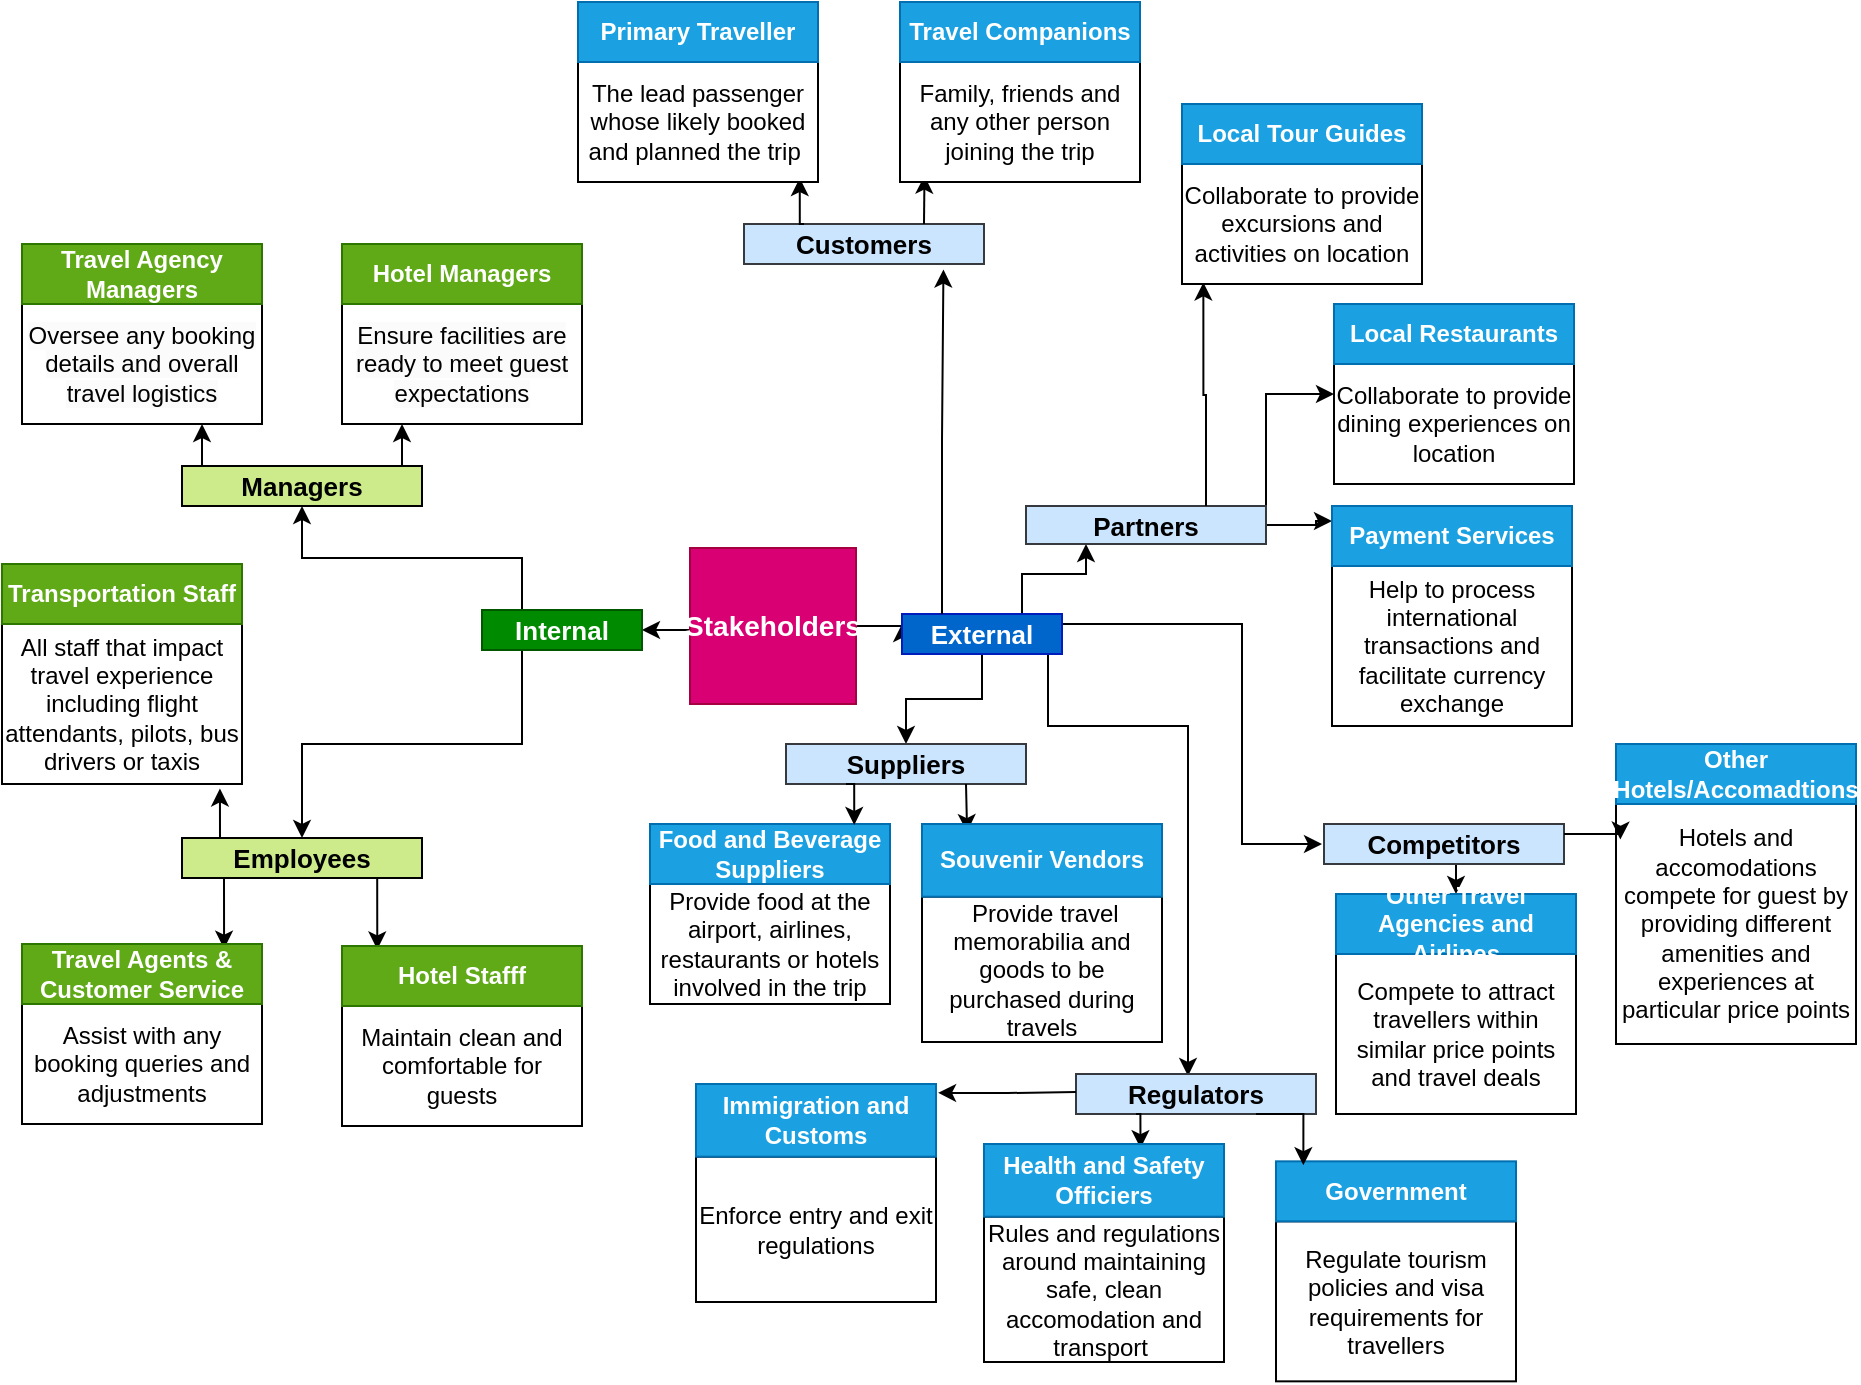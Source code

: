 <mxfile version="24.8.4">
  <diagram name="Page-1" id="8YRi8dTUrMT8eqwdldPJ">
    <mxGraphModel dx="1556" dy="877" grid="1" gridSize="10" guides="1" tooltips="1" connect="1" arrows="1" fold="1" page="1" pageScale="1" pageWidth="827" pageHeight="1169" math="0" shadow="0">
      <root>
        <mxCell id="0" />
        <mxCell id="1" parent="0" />
        <mxCell id="P5GfA2-9DteR8ejn-4df-153" style="edgeStyle=orthogonalEdgeStyle;rounded=0;orthogonalLoop=1;jettySize=auto;html=1;exitX=1;exitY=0.5;exitDx=0;exitDy=0;entryX=0;entryY=0.25;entryDx=0;entryDy=0;" edge="1" parent="1" source="P5GfA2-9DteR8ejn-4df-7" target="P5GfA2-9DteR8ejn-4df-44">
          <mxGeometry relative="1" as="geometry" />
        </mxCell>
        <mxCell id="P5GfA2-9DteR8ejn-4df-155" style="edgeStyle=orthogonalEdgeStyle;rounded=0;orthogonalLoop=1;jettySize=auto;html=1;exitX=0;exitY=0.5;exitDx=0;exitDy=0;entryX=1;entryY=0.5;entryDx=0;entryDy=0;" edge="1" parent="1" target="P5GfA2-9DteR8ejn-4df-18">
          <mxGeometry relative="1" as="geometry">
            <mxPoint x="366.0" y="343" as="sourcePoint" />
            <mxPoint x="342" y="345" as="targetPoint" />
          </mxGeometry>
        </mxCell>
        <mxCell id="P5GfA2-9DteR8ejn-4df-7" value="&lt;font style=&quot;font-size: 14px;&quot; color=&quot;#ffffff&quot;&gt;Stakeholders&lt;/font&gt;" style="rounded=0;whiteSpace=wrap;html=1;fillColor=#d80073;fontStyle=1;fontColor=#ffffff;strokeColor=#A50040;" vertex="1" parent="1">
          <mxGeometry x="357" y="302" width="83" height="78" as="geometry" />
        </mxCell>
        <mxCell id="P5GfA2-9DteR8ejn-4df-8" value="&lt;meta charset=&quot;utf-8&quot;&gt;&lt;span style=&quot;color: rgb(0, 0, 0); font-family: Helvetica; font-size: 12px; font-style: normal; font-variant-ligatures: normal; font-variant-caps: normal; font-weight: 400; letter-spacing: normal; orphans: 2; text-align: left; text-indent: 0px; text-transform: none; widows: 2; word-spacing: 0px; -webkit-text-stroke-width: 0px; white-space: normal; background-color: rgb(251, 251, 251); text-decoration-thickness: initial; text-decoration-style: initial; text-decoration-color: initial; display: inline !important; float: none;&quot;&gt;Oversee any booking details and overall travel logistics&lt;/span&gt;" style="rounded=0;whiteSpace=wrap;html=1;" vertex="1" parent="1">
          <mxGeometry x="23" y="180" width="120" height="60" as="geometry" />
        </mxCell>
        <mxCell id="P5GfA2-9DteR8ejn-4df-16" style="edgeStyle=orthogonalEdgeStyle;rounded=0;orthogonalLoop=1;jettySize=auto;html=1;exitX=0.25;exitY=0;exitDx=0;exitDy=0;entryX=0.75;entryY=1;entryDx=0;entryDy=0;" edge="1" parent="1" source="P5GfA2-9DteR8ejn-4df-10" target="P5GfA2-9DteR8ejn-4df-8">
          <mxGeometry relative="1" as="geometry" />
        </mxCell>
        <mxCell id="P5GfA2-9DteR8ejn-4df-17" style="edgeStyle=orthogonalEdgeStyle;rounded=0;orthogonalLoop=1;jettySize=auto;html=1;exitX=0.75;exitY=0;exitDx=0;exitDy=0;entryX=0.25;entryY=1;entryDx=0;entryDy=0;" edge="1" parent="1" source="P5GfA2-9DteR8ejn-4df-10" target="P5GfA2-9DteR8ejn-4df-14">
          <mxGeometry relative="1" as="geometry" />
        </mxCell>
        <mxCell id="P5GfA2-9DteR8ejn-4df-19" style="edgeStyle=orthogonalEdgeStyle;rounded=0;orthogonalLoop=1;jettySize=auto;html=1;exitX=0.25;exitY=0;exitDx=0;exitDy=0;entryX=0.5;entryY=1;entryDx=0;entryDy=0;" edge="1" parent="1" source="P5GfA2-9DteR8ejn-4df-18" target="P5GfA2-9DteR8ejn-4df-10">
          <mxGeometry relative="1" as="geometry" />
        </mxCell>
        <mxCell id="P5GfA2-9DteR8ejn-4df-10" value="Managers" style="rounded=0;whiteSpace=wrap;html=1;fillColor=#cdeb8b;strokeColor=default;fontStyle=1;fontSize=13;" vertex="1" parent="1">
          <mxGeometry x="103" y="261" width="120" height="20" as="geometry" />
        </mxCell>
        <mxCell id="P5GfA2-9DteR8ejn-4df-14" value="&lt;span style=&quot;color: rgb(0, 0, 0); font-family: Helvetica; font-size: 12px; font-style: normal; font-variant-ligatures: normal; font-variant-caps: normal; font-weight: 400; letter-spacing: normal; orphans: 2; text-align: left; text-indent: 0px; text-transform: none; widows: 2; word-spacing: 0px; -webkit-text-stroke-width: 0px; white-space: normal; background-color: rgb(251, 251, 251); text-decoration-thickness: initial; text-decoration-style: initial; text-decoration-color: initial; display: inline !important; float: none;&quot;&gt;Ensure facilities are ready to meet guest expectations&lt;/span&gt;" style="rounded=0;whiteSpace=wrap;html=1;" vertex="1" parent="1">
          <mxGeometry x="183" y="180" width="120" height="60" as="geometry" />
        </mxCell>
        <mxCell id="P5GfA2-9DteR8ejn-4df-22" style="edgeStyle=orthogonalEdgeStyle;rounded=0;orthogonalLoop=1;jettySize=auto;html=1;exitX=0.25;exitY=1;exitDx=0;exitDy=0;entryX=0.5;entryY=0;entryDx=0;entryDy=0;" edge="1" parent="1" source="P5GfA2-9DteR8ejn-4df-18" target="P5GfA2-9DteR8ejn-4df-21">
          <mxGeometry relative="1" as="geometry" />
        </mxCell>
        <mxCell id="P5GfA2-9DteR8ejn-4df-18" value="Internal" style="rounded=0;whiteSpace=wrap;html=1;fillColor=#008a00;fontColor=#ffffff;strokeColor=#005700;fontStyle=1;fontSize=13;" vertex="1" parent="1">
          <mxGeometry x="253" y="333" width="80" height="20" as="geometry" />
        </mxCell>
        <mxCell id="P5GfA2-9DteR8ejn-4df-21" value="Employees" style="rounded=0;whiteSpace=wrap;html=1;fillColor=#cdeb8b;strokeColor=default;fontStyle=1;fontSize=13;" vertex="1" parent="1">
          <mxGeometry x="103" y="447" width="120" height="20" as="geometry" />
        </mxCell>
        <mxCell id="P5GfA2-9DteR8ejn-4df-23" value="&lt;span style=&quot;text-align: left;&quot;&gt;All staff that impact travel experience including flight attendants, pilots, bus drivers or taxis&lt;/span&gt;" style="rounded=0;whiteSpace=wrap;html=1;" vertex="1" parent="1">
          <mxGeometry x="13" y="340" width="120" height="80" as="geometry" />
        </mxCell>
        <mxCell id="P5GfA2-9DteR8ejn-4df-28" style="edgeStyle=orthogonalEdgeStyle;rounded=0;orthogonalLoop=1;jettySize=auto;html=1;exitX=0.25;exitY=0;exitDx=0;exitDy=0;entryX=0.908;entryY=1.028;entryDx=0;entryDy=0;entryPerimeter=0;" edge="1" parent="1" source="P5GfA2-9DteR8ejn-4df-21" target="P5GfA2-9DteR8ejn-4df-23">
          <mxGeometry relative="1" as="geometry" />
        </mxCell>
        <mxCell id="P5GfA2-9DteR8ejn-4df-42" style="edgeStyle=orthogonalEdgeStyle;rounded=0;orthogonalLoop=1;jettySize=auto;html=1;exitX=0.25;exitY=1;exitDx=0;exitDy=0;entryX=0.842;entryY=0.078;entryDx=0;entryDy=0;entryPerimeter=0;" edge="1" parent="1" source="P5GfA2-9DteR8ejn-4df-21" target="P5GfA2-9DteR8ejn-4df-31">
          <mxGeometry relative="1" as="geometry" />
        </mxCell>
        <mxCell id="P5GfA2-9DteR8ejn-4df-89" style="edgeStyle=orthogonalEdgeStyle;rounded=0;orthogonalLoop=1;jettySize=auto;html=1;exitX=0.5;exitY=1;exitDx=0;exitDy=0;entryX=0.5;entryY=0;entryDx=0;entryDy=0;" edge="1" parent="1" source="P5GfA2-9DteR8ejn-4df-44" target="P5GfA2-9DteR8ejn-4df-88">
          <mxGeometry relative="1" as="geometry" />
        </mxCell>
        <mxCell id="P5GfA2-9DteR8ejn-4df-117" style="edgeStyle=orthogonalEdgeStyle;rounded=0;orthogonalLoop=1;jettySize=auto;html=1;exitX=1;exitY=1;exitDx=0;exitDy=0;entryX=0.5;entryY=0;entryDx=0;entryDy=0;" edge="1" parent="1" source="P5GfA2-9DteR8ejn-4df-44">
          <mxGeometry relative="1" as="geometry">
            <mxPoint x="536.0" y="346" as="sourcePoint" />
            <mxPoint x="606.0" y="566" as="targetPoint" />
            <Array as="points">
              <mxPoint x="536" y="355" />
              <mxPoint x="536" y="391" />
              <mxPoint x="606" y="391" />
            </Array>
          </mxGeometry>
        </mxCell>
        <mxCell id="P5GfA2-9DteR8ejn-4df-122" style="edgeStyle=orthogonalEdgeStyle;rounded=0;orthogonalLoop=1;jettySize=auto;html=1;exitX=1;exitY=0.25;exitDx=0;exitDy=0;entryX=0;entryY=0.5;entryDx=0;entryDy=0;" edge="1" parent="1" source="P5GfA2-9DteR8ejn-4df-44">
          <mxGeometry relative="1" as="geometry">
            <mxPoint x="673" y="450" as="targetPoint" />
            <Array as="points">
              <mxPoint x="633" y="340" />
              <mxPoint x="633" y="450" />
            </Array>
          </mxGeometry>
        </mxCell>
        <mxCell id="P5GfA2-9DteR8ejn-4df-137" style="edgeStyle=orthogonalEdgeStyle;rounded=0;orthogonalLoop=1;jettySize=auto;html=1;exitX=0.75;exitY=0;exitDx=0;exitDy=0;entryX=0.25;entryY=1;entryDx=0;entryDy=0;" edge="1" parent="1" source="P5GfA2-9DteR8ejn-4df-44" target="P5GfA2-9DteR8ejn-4df-48">
          <mxGeometry relative="1" as="geometry" />
        </mxCell>
        <mxCell id="P5GfA2-9DteR8ejn-4df-44" value="&lt;b&gt;External&lt;/b&gt;" style="rounded=0;whiteSpace=wrap;html=1;fillColor=#0066CC;fontColor=#ffffff;strokeColor=#001DBC;fontSize=13;" vertex="1" parent="1">
          <mxGeometry x="463" y="335" width="80" height="20" as="geometry" />
        </mxCell>
        <mxCell id="P5GfA2-9DteR8ejn-4df-45" value="Customers" style="rounded=0;whiteSpace=wrap;html=1;fillColor=#cce5ff;strokeColor=#36393d;fontStyle=1;fontSize=13;" vertex="1" parent="1">
          <mxGeometry x="384" y="140" width="120" height="20" as="geometry" />
        </mxCell>
        <mxCell id="P5GfA2-9DteR8ejn-4df-46" style="edgeStyle=orthogonalEdgeStyle;rounded=0;orthogonalLoop=1;jettySize=auto;html=1;exitX=0.75;exitY=1;exitDx=0;exitDy=0;entryX=0.147;entryY=0.057;entryDx=0;entryDy=0;entryPerimeter=0;" edge="1" parent="1" source="P5GfA2-9DteR8ejn-4df-21" target="P5GfA2-9DteR8ejn-4df-41">
          <mxGeometry relative="1" as="geometry" />
        </mxCell>
        <mxCell id="P5GfA2-9DteR8ejn-4df-139" style="edgeStyle=orthogonalEdgeStyle;rounded=0;orthogonalLoop=1;jettySize=auto;html=1;exitX=1;exitY=0;exitDx=0;exitDy=0;entryX=0;entryY=0.25;entryDx=0;entryDy=0;" edge="1" parent="1" source="P5GfA2-9DteR8ejn-4df-48" target="P5GfA2-9DteR8ejn-4df-69">
          <mxGeometry relative="1" as="geometry" />
        </mxCell>
        <mxCell id="P5GfA2-9DteR8ejn-4df-143" style="edgeStyle=orthogonalEdgeStyle;rounded=0;orthogonalLoop=1;jettySize=auto;html=1;exitX=1;exitY=0.5;exitDx=0;exitDy=0;entryX=0;entryY=0.25;entryDx=0;entryDy=0;" edge="1" parent="1" source="P5GfA2-9DteR8ejn-4df-48" target="P5GfA2-9DteR8ejn-4df-73">
          <mxGeometry relative="1" as="geometry">
            <Array as="points">
              <mxPoint x="670" y="291" />
              <mxPoint x="670" y="288" />
            </Array>
          </mxGeometry>
        </mxCell>
        <mxCell id="P5GfA2-9DteR8ejn-4df-48" value="Partners" style="rounded=0;whiteSpace=wrap;html=1;fillColor=#cce5ff;strokeColor=#36393d;fontStyle=1;fontSize=13;" vertex="1" parent="1">
          <mxGeometry x="525" y="281" width="120" height="19" as="geometry" />
        </mxCell>
        <mxCell id="P5GfA2-9DteR8ejn-4df-60" style="edgeStyle=orthogonalEdgeStyle;rounded=0;orthogonalLoop=1;jettySize=auto;html=1;exitX=0.25;exitY=0;exitDx=0;exitDy=0;entryX=0.924;entryY=0.967;entryDx=0;entryDy=0;entryPerimeter=0;" edge="1" parent="1" source="P5GfA2-9DteR8ejn-4df-45" target="P5GfA2-9DteR8ejn-4df-50">
          <mxGeometry relative="1" as="geometry" />
        </mxCell>
        <mxCell id="P5GfA2-9DteR8ejn-4df-62" style="edgeStyle=orthogonalEdgeStyle;rounded=0;orthogonalLoop=1;jettySize=auto;html=1;exitX=0.75;exitY=0;exitDx=0;exitDy=0;entryX=0.102;entryY=0.947;entryDx=0;entryDy=0;entryPerimeter=0;" edge="1" parent="1" source="P5GfA2-9DteR8ejn-4df-45" target="P5GfA2-9DteR8ejn-4df-58">
          <mxGeometry relative="1" as="geometry" />
        </mxCell>
        <mxCell id="P5GfA2-9DteR8ejn-4df-72" value="&lt;div style=&quot;&quot;&gt;&lt;span style=&quot;text-align: left;&quot;&gt;Help to process international transactions and facilitate currency exchange&lt;/span&gt;&lt;br&gt;&lt;/div&gt;" style="rounded=0;whiteSpace=wrap;html=1;align=center;" vertex="1" parent="1">
          <mxGeometry x="678" y="311" width="120" height="80" as="geometry" />
        </mxCell>
        <mxCell id="P5GfA2-9DteR8ejn-4df-73" value="&lt;div style=&quot;&quot;&gt;Payment Services&lt;/div&gt;" style="rounded=0;whiteSpace=wrap;html=1;align=center;fillColor=#1ba1e2;fontColor=#ffffff;strokeColor=#006EAF;fontStyle=1" vertex="1" parent="1">
          <mxGeometry x="678" y="281" width="120" height="30" as="geometry" />
        </mxCell>
        <mxCell id="P5GfA2-9DteR8ejn-4df-86" style="edgeStyle=orthogonalEdgeStyle;rounded=0;orthogonalLoop=1;jettySize=auto;html=1;exitX=0.25;exitY=0;exitDx=0;exitDy=0;entryX=0.831;entryY=1.139;entryDx=0;entryDy=0;entryPerimeter=0;" edge="1" parent="1" source="P5GfA2-9DteR8ejn-4df-44" target="P5GfA2-9DteR8ejn-4df-45">
          <mxGeometry relative="1" as="geometry" />
        </mxCell>
        <mxCell id="P5GfA2-9DteR8ejn-4df-88" value="Suppliers" style="rounded=0;whiteSpace=wrap;html=1;fillColor=#cce5ff;strokeColor=#36393d;fontStyle=1;fontSize=13;" vertex="1" parent="1">
          <mxGeometry x="405" y="400" width="120" height="20" as="geometry" />
        </mxCell>
        <mxCell id="P5GfA2-9DteR8ejn-4df-100" value="Regulators" style="rounded=0;whiteSpace=wrap;html=1;fillColor=#cce5ff;strokeColor=#36393d;fontStyle=1;fontSize=13;" vertex="1" parent="1">
          <mxGeometry x="550" y="565" width="120" height="20" as="geometry" />
        </mxCell>
        <mxCell id="P5GfA2-9DteR8ejn-4df-91" value="&lt;div style=&quot;&quot;&gt;&lt;span style=&quot;text-align: left;&quot;&gt;Provide food at the airport, airlines, restaurants or hotels involved in the trip&lt;/span&gt;&lt;br&gt;&lt;/div&gt;" style="rounded=0;whiteSpace=wrap;html=1;align=center;" vertex="1" parent="1">
          <mxGeometry x="337" y="470" width="120" height="60" as="geometry" />
        </mxCell>
        <mxCell id="P5GfA2-9DteR8ejn-4df-92" value="&lt;div style=&quot;&quot;&gt;Food and Beverage Suppliers&lt;/div&gt;" style="rounded=0;whiteSpace=wrap;html=1;align=center;fillColor=#1ba1e2;fontColor=#ffffff;strokeColor=#006EAF;fontStyle=1" vertex="1" parent="1">
          <mxGeometry x="337" y="440" width="120" height="30" as="geometry" />
        </mxCell>
        <mxCell id="P5GfA2-9DteR8ejn-4df-114" style="edgeStyle=orthogonalEdgeStyle;rounded=0;orthogonalLoop=1;jettySize=auto;html=1;exitX=0.75;exitY=1;exitDx=0;exitDy=0;entryX=0.188;entryY=0.111;entryDx=0;entryDy=0;entryPerimeter=0;" edge="1" parent="1" source="P5GfA2-9DteR8ejn-4df-88" target="P5GfA2-9DteR8ejn-4df-97">
          <mxGeometry relative="1" as="geometry" />
        </mxCell>
        <mxCell id="P5GfA2-9DteR8ejn-4df-115" style="edgeStyle=orthogonalEdgeStyle;rounded=0;orthogonalLoop=1;jettySize=auto;html=1;exitX=0.25;exitY=1;exitDx=0;exitDy=0;entryX=0.851;entryY=0.016;entryDx=0;entryDy=0;entryPerimeter=0;" edge="1" parent="1" source="P5GfA2-9DteR8ejn-4df-88" target="P5GfA2-9DteR8ejn-4df-92">
          <mxGeometry relative="1" as="geometry" />
        </mxCell>
        <mxCell id="P5GfA2-9DteR8ejn-4df-146" style="edgeStyle=orthogonalEdgeStyle;rounded=0;orthogonalLoop=1;jettySize=auto;html=1;exitX=0.5;exitY=1;exitDx=0;exitDy=0;entryX=0.5;entryY=0;entryDx=0;entryDy=0;" edge="1" parent="1" source="P5GfA2-9DteR8ejn-4df-119" target="P5GfA2-9DteR8ejn-4df-131">
          <mxGeometry relative="1" as="geometry" />
        </mxCell>
        <mxCell id="P5GfA2-9DteR8ejn-4df-119" value="Competitors" style="rounded=0;whiteSpace=wrap;html=1;fillColor=#cce5ff;strokeColor=#36393d;fontStyle=1;fontSize=13;" vertex="1" parent="1">
          <mxGeometry x="674" y="440" width="120" height="20" as="geometry" />
        </mxCell>
        <mxCell id="P5GfA2-9DteR8ejn-4df-128" value="Hotels and accomodations compete for guest by providing different amenities and experiences at particular price points" style="rounded=0;whiteSpace=wrap;html=1;align=center;" vertex="1" parent="1">
          <mxGeometry x="820" y="430" width="120" height="120" as="geometry" />
        </mxCell>
        <mxCell id="P5GfA2-9DteR8ejn-4df-129" value="&lt;div style=&quot;&quot;&gt;Other Hotels/Accomadtions&lt;/div&gt;" style="rounded=0;whiteSpace=wrap;html=1;align=center;fillColor=#1ba1e2;fontColor=#ffffff;strokeColor=#006EAF;fontStyle=1" vertex="1" parent="1">
          <mxGeometry x="820" y="400" width="120" height="30" as="geometry" />
        </mxCell>
        <mxCell id="P5GfA2-9DteR8ejn-4df-133" value="&lt;div style=&quot;&quot;&gt;&lt;span style=&quot;text-align: left;&quot;&gt;Regulate tourism policies and visa requirements for travellers&lt;/span&gt;&lt;br&gt;&lt;/div&gt;" style="rounded=0;whiteSpace=wrap;html=1;align=center;" vertex="1" parent="1">
          <mxGeometry x="650" y="638.67" width="120" height="80" as="geometry" />
        </mxCell>
        <mxCell id="P5GfA2-9DteR8ejn-4df-134" value="&lt;div style=&quot;&quot;&gt;Government&lt;/div&gt;" style="rounded=0;whiteSpace=wrap;html=1;align=center;fillColor=#1ba1e2;fontColor=#ffffff;strokeColor=#006EAF;fontStyle=1" vertex="1" parent="1">
          <mxGeometry x="650" y="608.67" width="120" height="30" as="geometry" />
        </mxCell>
        <mxCell id="P5GfA2-9DteR8ejn-4df-138" style="edgeStyle=orthogonalEdgeStyle;rounded=0;orthogonalLoop=1;jettySize=auto;html=1;exitX=0.75;exitY=0;exitDx=0;exitDy=0;entryX=0.089;entryY=0.987;entryDx=0;entryDy=0;entryPerimeter=0;" edge="1" parent="1" source="P5GfA2-9DteR8ejn-4df-48" target="P5GfA2-9DteR8ejn-4df-66">
          <mxGeometry relative="1" as="geometry" />
        </mxCell>
        <mxCell id="P5GfA2-9DteR8ejn-4df-145" style="edgeStyle=orthogonalEdgeStyle;rounded=0;orthogonalLoop=1;jettySize=auto;html=1;exitX=1;exitY=0.25;exitDx=0;exitDy=0;entryX=0.018;entryY=0.148;entryDx=0;entryDy=0;entryPerimeter=0;" edge="1" parent="1" source="P5GfA2-9DteR8ejn-4df-119" target="P5GfA2-9DteR8ejn-4df-128">
          <mxGeometry relative="1" as="geometry" />
        </mxCell>
        <mxCell id="P5GfA2-9DteR8ejn-4df-147" style="edgeStyle=orthogonalEdgeStyle;rounded=0;orthogonalLoop=1;jettySize=auto;html=1;exitX=0.25;exitY=1;exitDx=0;exitDy=0;entryX=0.652;entryY=0.057;entryDx=0;entryDy=0;entryPerimeter=0;" edge="1" parent="1" source="P5GfA2-9DteR8ejn-4df-100" target="P5GfA2-9DteR8ejn-4df-110">
          <mxGeometry relative="1" as="geometry" />
        </mxCell>
        <mxCell id="P5GfA2-9DteR8ejn-4df-148" style="edgeStyle=orthogonalEdgeStyle;rounded=0;orthogonalLoop=1;jettySize=auto;html=1;entryX=0.917;entryY=0.122;entryDx=0;entryDy=0;entryPerimeter=0;" edge="1" parent="1">
          <mxGeometry relative="1" as="geometry">
            <mxPoint x="550" y="574" as="sourcePoint" />
            <mxPoint x="481.04" y="574.433" as="targetPoint" />
          </mxGeometry>
        </mxCell>
        <mxCell id="P5GfA2-9DteR8ejn-4df-149" style="edgeStyle=orthogonalEdgeStyle;rounded=0;orthogonalLoop=1;jettySize=auto;html=1;exitX=0.75;exitY=1;exitDx=0;exitDy=0;entryX=0.114;entryY=0.065;entryDx=0;entryDy=0;entryPerimeter=0;" edge="1" parent="1" source="P5GfA2-9DteR8ejn-4df-100" target="P5GfA2-9DteR8ejn-4df-134">
          <mxGeometry relative="1" as="geometry" />
        </mxCell>
        <mxCell id="P5GfA2-9DteR8ejn-4df-152" value="" style="group;movable=1;resizable=1;rotatable=1;deletable=1;editable=1;locked=0;connectable=1;" vertex="1" connectable="0" parent="1">
          <mxGeometry x="13" y="150" width="290" height="440" as="geometry" />
        </mxCell>
        <mxCell id="P5GfA2-9DteR8ejn-4df-12" value="&lt;span style=&quot;text-align: left;&quot;&gt;Travel Agency Managers&lt;/span&gt;" style="rounded=0;whiteSpace=wrap;html=1;fillColor=#60a917;fontColor=#ffffff;strokeColor=#2D7600;fontStyle=1" vertex="1" parent="P5GfA2-9DteR8ejn-4df-152">
          <mxGeometry x="10" width="120" height="30" as="geometry" />
        </mxCell>
        <mxCell id="P5GfA2-9DteR8ejn-4df-15" value="Hotel Managers" style="rounded=0;whiteSpace=wrap;html=1;fillColor=#60a917;fontColor=#ffffff;strokeColor=#2D7600;fontStyle=1" vertex="1" parent="P5GfA2-9DteR8ejn-4df-152">
          <mxGeometry x="170" width="120" height="30" as="geometry" />
        </mxCell>
        <mxCell id="P5GfA2-9DteR8ejn-4df-24" value="&lt;div style=&quot;text-align: left;&quot;&gt;Transportation Staff&lt;/div&gt;" style="rounded=0;whiteSpace=wrap;html=1;fillColor=#60a917;fontColor=#ffffff;strokeColor=#2D7600;fontStyle=1" vertex="1" parent="P5GfA2-9DteR8ejn-4df-152">
          <mxGeometry y="160" width="120" height="30" as="geometry" />
        </mxCell>
        <mxCell id="P5GfA2-9DteR8ejn-4df-38" value="" style="group;fontStyle=1" vertex="1" connectable="0" parent="P5GfA2-9DteR8ejn-4df-152">
          <mxGeometry x="10" y="350" width="120" height="90" as="geometry" />
        </mxCell>
        <mxCell id="P5GfA2-9DteR8ejn-4df-30" value="&lt;span style=&quot;text-align: left;&quot;&gt;Assist with any booking queries and adjustments&lt;/span&gt;" style="rounded=0;whiteSpace=wrap;html=1;" vertex="1" parent="P5GfA2-9DteR8ejn-4df-38">
          <mxGeometry y="30" width="120" height="60" as="geometry" />
        </mxCell>
        <mxCell id="P5GfA2-9DteR8ejn-4df-31" value="&lt;div style=&quot;&quot;&gt;Travel Agents &amp;amp; Customer Service&lt;/div&gt;" style="rounded=0;whiteSpace=wrap;html=1;align=center;fillColor=#60a917;fontColor=#ffffff;strokeColor=#2D7600;fontStyle=1" vertex="1" parent="P5GfA2-9DteR8ejn-4df-38">
          <mxGeometry width="120" height="30" as="geometry" />
        </mxCell>
        <mxCell id="P5GfA2-9DteR8ejn-4df-50" value="&lt;div style=&quot;&quot;&gt;&lt;span style=&quot;background-color: initial; font-size: 12px;&quot;&gt;The lead passenger whose likely booked and planned the trip&amp;nbsp;&lt;/span&gt;&lt;/div&gt;" style="rounded=0;whiteSpace=wrap;html=1;align=center;" vertex="1" parent="1">
          <mxGeometry x="301" y="59" width="120" height="60" as="geometry" />
        </mxCell>
        <mxCell id="P5GfA2-9DteR8ejn-4df-51" value="&lt;div style=&quot;&quot;&gt;Primary Traveller&lt;/div&gt;" style="rounded=0;whiteSpace=wrap;html=1;align=center;fillColor=#1ba1e2;fontColor=#ffffff;strokeColor=#006EAF;fontStyle=1" vertex="1" parent="1">
          <mxGeometry x="301" y="29" width="120" height="30" as="geometry" />
        </mxCell>
        <mxCell id="P5GfA2-9DteR8ejn-4df-58" value="&lt;div style=&quot;&quot;&gt;&lt;span style=&quot;background-color: initial; font-size: 12px;&quot;&gt;Family, friends and any other person joining the trip&lt;/span&gt;&lt;/div&gt;" style="rounded=0;whiteSpace=wrap;html=1;align=center;" vertex="1" parent="1">
          <mxGeometry x="462" y="59" width="120" height="60" as="geometry" />
        </mxCell>
        <mxCell id="P5GfA2-9DteR8ejn-4df-59" value="&lt;div style=&quot;&quot;&gt;Travel Companions&lt;/div&gt;" style="rounded=0;whiteSpace=wrap;html=1;align=center;fillColor=#1ba1e2;fontColor=#ffffff;strokeColor=#006EAF;fontStyle=1" vertex="1" parent="1">
          <mxGeometry x="462" y="29" width="120" height="30" as="geometry" />
        </mxCell>
        <mxCell id="P5GfA2-9DteR8ejn-4df-66" value="&lt;div style=&quot;&quot;&gt;&lt;span style=&quot;text-align: left;&quot;&gt;Collaborate to provide excursions and activities on location&lt;/span&gt;&lt;br&gt;&lt;/div&gt;" style="rounded=0;whiteSpace=wrap;html=1;align=center;" vertex="1" parent="1">
          <mxGeometry x="603" y="110" width="120" height="60" as="geometry" />
        </mxCell>
        <mxCell id="P5GfA2-9DteR8ejn-4df-67" value="&lt;div style=&quot;&quot;&gt;Local Tour Guides&lt;/div&gt;" style="rounded=0;whiteSpace=wrap;html=1;align=center;fillColor=#1ba1e2;fontColor=#ffffff;strokeColor=#006EAF;fontStyle=1" vertex="1" parent="1">
          <mxGeometry x="603" y="80" width="120" height="30" as="geometry" />
        </mxCell>
        <mxCell id="P5GfA2-9DteR8ejn-4df-69" value="&lt;div style=&quot;&quot;&gt;&lt;span style=&quot;text-align: left;&quot;&gt;Collaborate to provide dining experiences on location&lt;/span&gt;&lt;br&gt;&lt;/div&gt;" style="rounded=0;whiteSpace=wrap;html=1;align=center;" vertex="1" parent="1">
          <mxGeometry x="679" y="210" width="120" height="60" as="geometry" />
        </mxCell>
        <mxCell id="P5GfA2-9DteR8ejn-4df-70" value="&lt;div style=&quot;&quot;&gt;Local Restaurants&lt;/div&gt;" style="rounded=0;whiteSpace=wrap;html=1;align=center;fillColor=#1ba1e2;fontColor=#ffffff;strokeColor=#006EAF;fontStyle=1" vertex="1" parent="1">
          <mxGeometry x="679" y="180" width="120" height="30" as="geometry" />
        </mxCell>
        <mxCell id="P5GfA2-9DteR8ejn-4df-130" value="&lt;div style=&quot;&quot;&gt;&lt;span style=&quot;text-align: left;&quot;&gt;Compete to attract travellers within similar price points and travel deals&lt;/span&gt;&lt;br&gt;&lt;/div&gt;" style="rounded=0;whiteSpace=wrap;html=1;align=center;" vertex="1" parent="1">
          <mxGeometry x="680" y="505" width="120" height="80" as="geometry" />
        </mxCell>
        <mxCell id="P5GfA2-9DteR8ejn-4df-131" value="&lt;div style=&quot;&quot;&gt;Other Travel Agencies and Airlines&lt;/div&gt;" style="rounded=0;whiteSpace=wrap;html=1;align=center;fillColor=#1ba1e2;fontColor=#ffffff;strokeColor=#006EAF;fontStyle=1" vertex="1" parent="1">
          <mxGeometry x="680" y="475" width="120" height="30" as="geometry" />
        </mxCell>
        <mxCell id="P5GfA2-9DteR8ejn-4df-109" value="&lt;div style=&quot;&quot;&gt;Rules and regulations around maintaining safe, clean accomodation and transport&amp;nbsp;&lt;/div&gt;" style="rounded=0;whiteSpace=wrap;html=1;align=center;" vertex="1" parent="1">
          <mxGeometry x="504" y="636.333" width="120" height="72.667" as="geometry" />
        </mxCell>
        <mxCell id="P5GfA2-9DteR8ejn-4df-110" value="&lt;div style=&quot;&quot;&gt;Health and Safety Officiers&lt;/div&gt;" style="rounded=0;whiteSpace=wrap;html=1;align=center;fillColor=#1ba1e2;fontColor=#ffffff;strokeColor=#006EAF;fontStyle=1" vertex="1" parent="1">
          <mxGeometry x="504" y="600" width="120" height="36.333" as="geometry" />
        </mxCell>
        <mxCell id="P5GfA2-9DteR8ejn-4df-103" value="" style="group" vertex="1" connectable="0" parent="1">
          <mxGeometry x="360" y="570" width="120" height="109" as="geometry" />
        </mxCell>
        <mxCell id="P5GfA2-9DteR8ejn-4df-104" value="&lt;div style=&quot;&quot;&gt;&lt;span style=&quot;text-align: left;&quot;&gt;Enforce entry and exit regulations&lt;/span&gt;&lt;br&gt;&lt;/div&gt;" style="rounded=0;whiteSpace=wrap;html=1;align=center;" vertex="1" parent="P5GfA2-9DteR8ejn-4df-103">
          <mxGeometry y="36.333" width="120" height="72.667" as="geometry" />
        </mxCell>
        <mxCell id="P5GfA2-9DteR8ejn-4df-105" value="&lt;div style=&quot;&quot;&gt;Immigration and Customs&lt;/div&gt;" style="rounded=0;whiteSpace=wrap;html=1;align=center;fillColor=#1ba1e2;fontColor=#ffffff;strokeColor=#006EAF;fontStyle=1" vertex="1" parent="1">
          <mxGeometry x="360" y="570" width="120" height="36.333" as="geometry" />
        </mxCell>
        <mxCell id="P5GfA2-9DteR8ejn-4df-123" style="edgeStyle=orthogonalEdgeStyle;rounded=0;orthogonalLoop=1;jettySize=auto;html=1;exitX=0.5;exitY=1;exitDx=0;exitDy=0;" edge="1" parent="1" source="P5GfA2-9DteR8ejn-4df-105" target="P5GfA2-9DteR8ejn-4df-105">
          <mxGeometry relative="1" as="geometry" />
        </mxCell>
        <mxCell id="P5GfA2-9DteR8ejn-4df-96" value="&lt;div style=&quot;&quot;&gt;&lt;span style=&quot;text-align: left;&quot;&gt;&amp;nbsp;Provide travel memorabilia and goods to be purchased during travels&lt;/span&gt;&lt;br&gt;&lt;/div&gt;" style="rounded=0;whiteSpace=wrap;html=1;align=center;" vertex="1" parent="1">
          <mxGeometry x="473" y="476.333" width="120" height="72.667" as="geometry" />
        </mxCell>
        <mxCell id="P5GfA2-9DteR8ejn-4df-97" value="&lt;div style=&quot;&quot;&gt;Souvenir Vendors&lt;/div&gt;" style="rounded=0;whiteSpace=wrap;html=1;align=center;fillColor=#1ba1e2;fontColor=#ffffff;strokeColor=#006EAF;fontStyle=1" vertex="1" parent="1">
          <mxGeometry x="473" y="440" width="120" height="36.333" as="geometry" />
        </mxCell>
        <mxCell id="P5GfA2-9DteR8ejn-4df-40" value="&lt;span style=&quot;text-align: left;&quot;&gt;Maintain clean and comfortable for guests&lt;/span&gt;" style="rounded=0;whiteSpace=wrap;html=1;" vertex="1" parent="1">
          <mxGeometry x="183" y="531" width="120" height="60" as="geometry" />
        </mxCell>
        <mxCell id="P5GfA2-9DteR8ejn-4df-41" value="&lt;div style=&quot;&quot;&gt;Hotel Stafff&lt;/div&gt;" style="rounded=0;whiteSpace=wrap;html=1;align=center;fillColor=#60a917;fontColor=#ffffff;strokeColor=#2D7600;fontStyle=1" vertex="1" parent="1">
          <mxGeometry x="183" y="501" width="120" height="30" as="geometry" />
        </mxCell>
      </root>
    </mxGraphModel>
  </diagram>
</mxfile>
